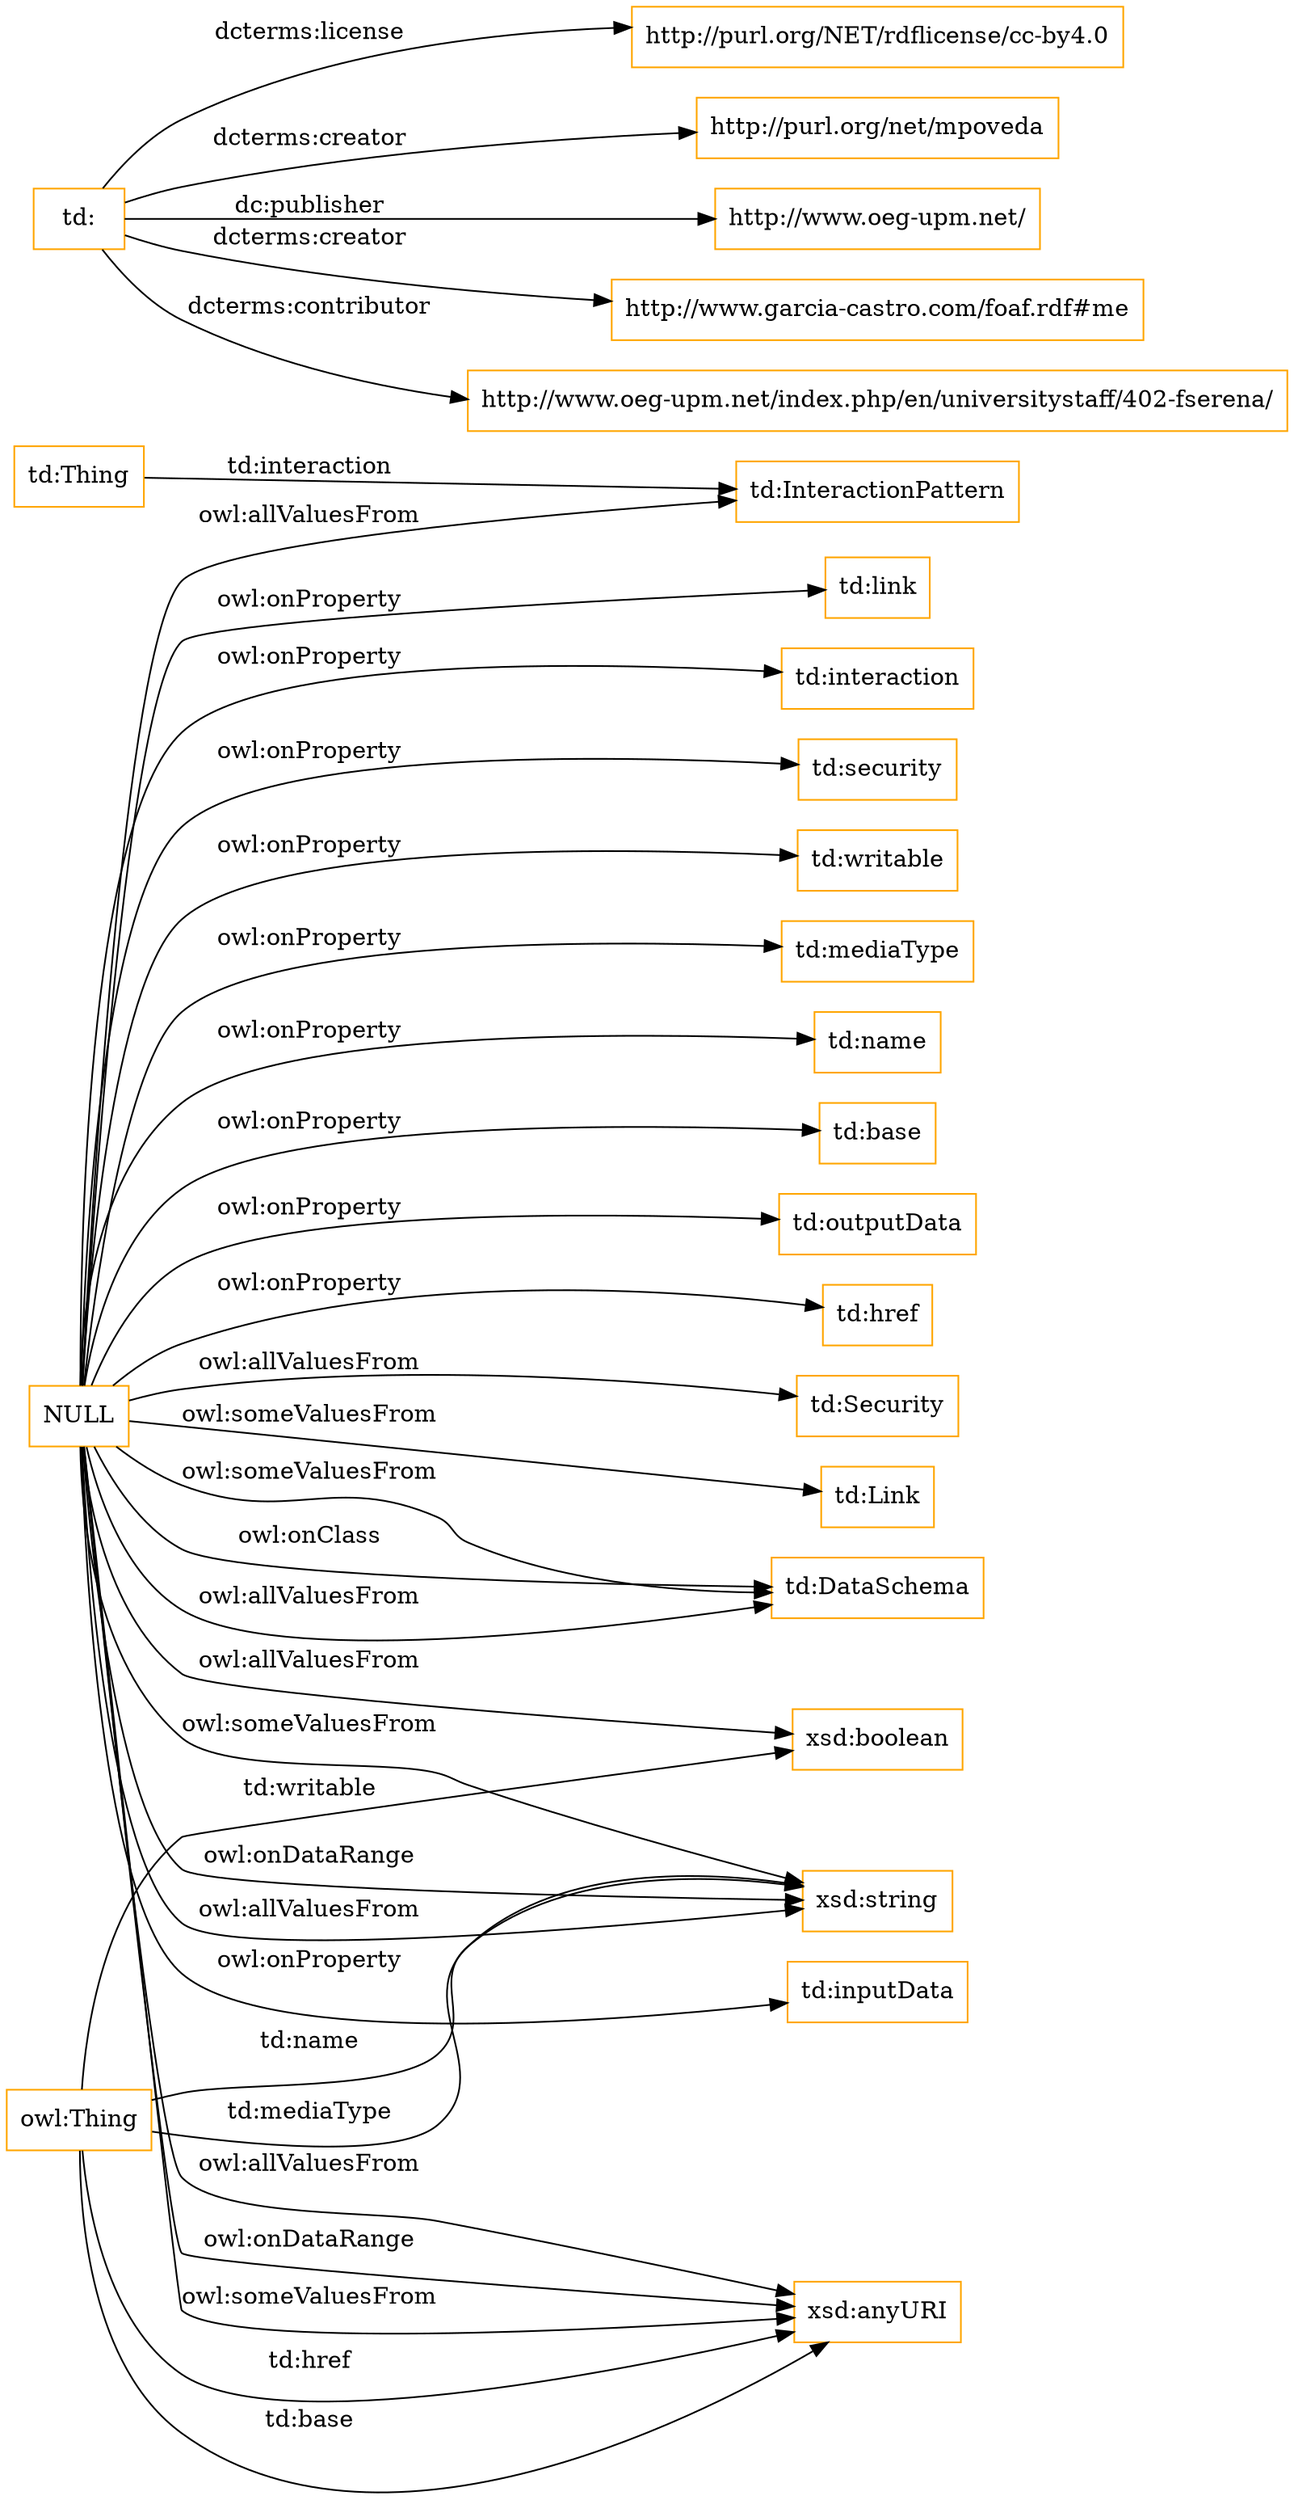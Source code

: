 digraph ar2dtool_diagram { 
rankdir=LR;
size="1501"
node [shape = rectangle, color="orange"]; "td:Thing" "td:Security" "td:Link" "td:InteractionPattern" "td:DataSchema" ; /*classes style*/
	"td:" -> "http://purl.org/NET/rdflicense/cc-by4.0" [ label = "dcterms:license" ];
	"td:" -> "http://purl.org/net/mpoveda" [ label = "dcterms:creator" ];
	"td:" -> "http://www.oeg-upm.net/" [ label = "dc:publisher" ];
	"td:" -> "http://www.garcia-castro.com/foaf.rdf#me" [ label = "dcterms:creator" ];
	"td:" -> "http://www.oeg-upm.net/index.php/en/universitystaff/402-fserena/" [ label = "dcterms:contributor" ];
	"NULL" -> "td:Link" [ label = "owl:someValuesFrom" ];
	"NULL" -> "xsd:string" [ label = "owl:someValuesFrom" ];
	"NULL" -> "xsd:boolean" [ label = "owl:allValuesFrom" ];
	"NULL" -> "td:inputData" [ label = "owl:onProperty" ];
	"NULL" -> "td:Security" [ label = "owl:allValuesFrom" ];
	"NULL" -> "xsd:anyURI" [ label = "owl:someValuesFrom" ];
	"NULL" -> "xsd:anyURI" [ label = "owl:allValuesFrom" ];
	"NULL" -> "td:link" [ label = "owl:onProperty" ];
	"NULL" -> "td:interaction" [ label = "owl:onProperty" ];
	"NULL" -> "td:InteractionPattern" [ label = "owl:allValuesFrom" ];
	"NULL" -> "td:DataSchema" [ label = "owl:someValuesFrom" ];
	"NULL" -> "td:security" [ label = "owl:onProperty" ];
	"NULL" -> "td:writable" [ label = "owl:onProperty" ];
	"NULL" -> "td:DataSchema" [ label = "owl:onClass" ];
	"NULL" -> "td:mediaType" [ label = "owl:onProperty" ];
	"NULL" -> "xsd:string" [ label = "owl:onDataRange" ];
	"NULL" -> "xsd:anyURI" [ label = "owl:onDataRange" ];
	"NULL" -> "td:name" [ label = "owl:onProperty" ];
	"NULL" -> "xsd:string" [ label = "owl:allValuesFrom" ];
	"NULL" -> "td:base" [ label = "owl:onProperty" ];
	"NULL" -> "td:outputData" [ label = "owl:onProperty" ];
	"NULL" -> "td:href" [ label = "owl:onProperty" ];
	"NULL" -> "td:DataSchema" [ label = "owl:allValuesFrom" ];
	"owl:Thing" -> "xsd:anyURI" [ label = "td:href" ];
	"owl:Thing" -> "xsd:string" [ label = "td:name" ];
	"td:Thing" -> "td:InteractionPattern" [ label = "td:interaction" ];
	"owl:Thing" -> "xsd:string" [ label = "td:mediaType" ];
	"owl:Thing" -> "xsd:anyURI" [ label = "td:base" ];
	"owl:Thing" -> "xsd:boolean" [ label = "td:writable" ];

}
